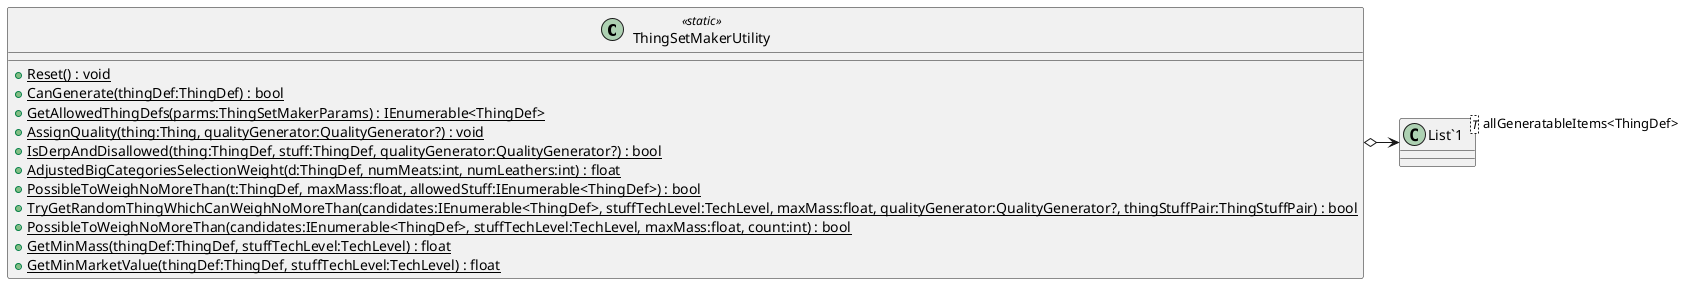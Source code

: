 @startuml
class ThingSetMakerUtility <<static>> {
    + {static} Reset() : void
    + {static} CanGenerate(thingDef:ThingDef) : bool
    + {static} GetAllowedThingDefs(parms:ThingSetMakerParams) : IEnumerable<ThingDef>
    + {static} AssignQuality(thing:Thing, qualityGenerator:QualityGenerator?) : void
    + {static} IsDerpAndDisallowed(thing:ThingDef, stuff:ThingDef, qualityGenerator:QualityGenerator?) : bool
    + {static} AdjustedBigCategoriesSelectionWeight(d:ThingDef, numMeats:int, numLeathers:int) : float
    + {static} PossibleToWeighNoMoreThan(t:ThingDef, maxMass:float, allowedStuff:IEnumerable<ThingDef>) : bool
    + {static} TryGetRandomThingWhichCanWeighNoMoreThan(candidates:IEnumerable<ThingDef>, stuffTechLevel:TechLevel, maxMass:float, qualityGenerator:QualityGenerator?, thingStuffPair:ThingStuffPair) : bool
    + {static} PossibleToWeighNoMoreThan(candidates:IEnumerable<ThingDef>, stuffTechLevel:TechLevel, maxMass:float, count:int) : bool
    + {static} GetMinMass(thingDef:ThingDef, stuffTechLevel:TechLevel) : float
    + {static} GetMinMarketValue(thingDef:ThingDef, stuffTechLevel:TechLevel) : float
}
class "List`1"<T> {
}
ThingSetMakerUtility o-> "allGeneratableItems<ThingDef>" "List`1"
@enduml
